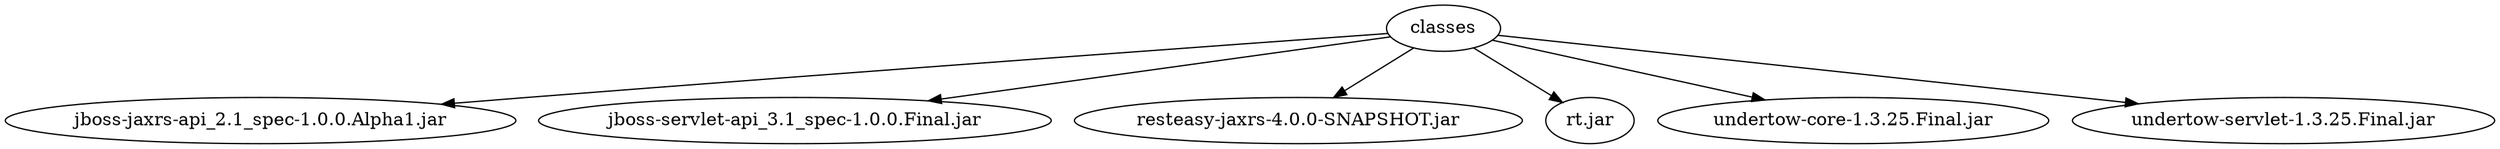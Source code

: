 digraph "summary" {
  "classes"                                          -> "jboss-jaxrs-api_2.1_spec-1.0.0.Alpha1.jar";
  "classes"                                          -> "jboss-servlet-api_3.1_spec-1.0.0.Final.jar";
  "classes"                                          -> "resteasy-jaxrs-4.0.0-SNAPSHOT.jar";
  "classes"                                          -> "rt.jar";
  "classes"                                          -> "undertow-core-1.3.25.Final.jar";
  "classes"                                          -> "undertow-servlet-1.3.25.Final.jar";
}
